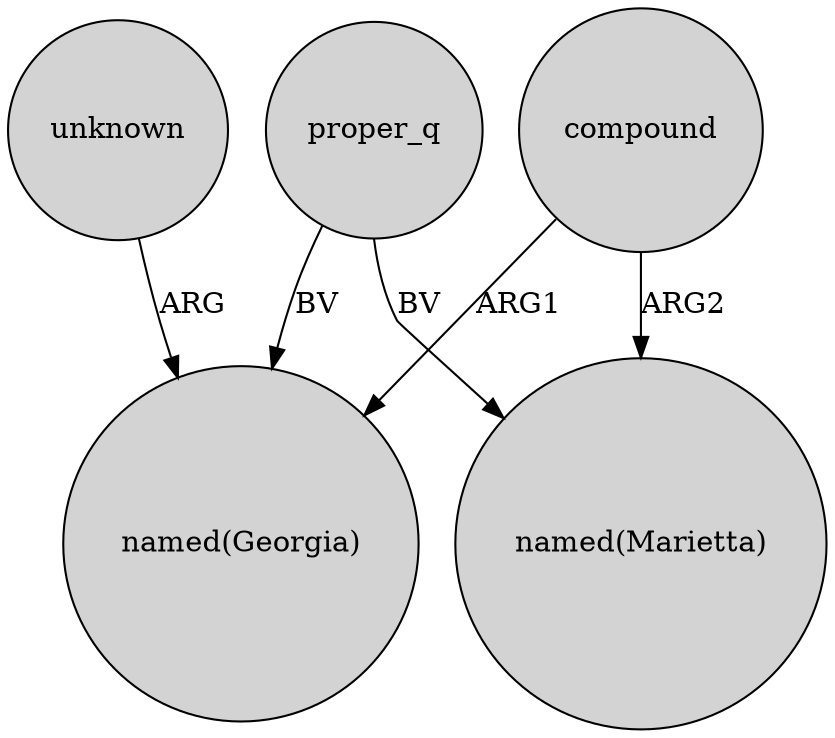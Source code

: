 digraph {
	node [shape=circle style=filled]
	compound -> "named(Marietta)" [label=ARG2]
	proper_q -> "named(Georgia)" [label=BV]
	unknown -> "named(Georgia)" [label=ARG]
	proper_q -> "named(Marietta)" [label=BV]
	compound -> "named(Georgia)" [label=ARG1]
}
